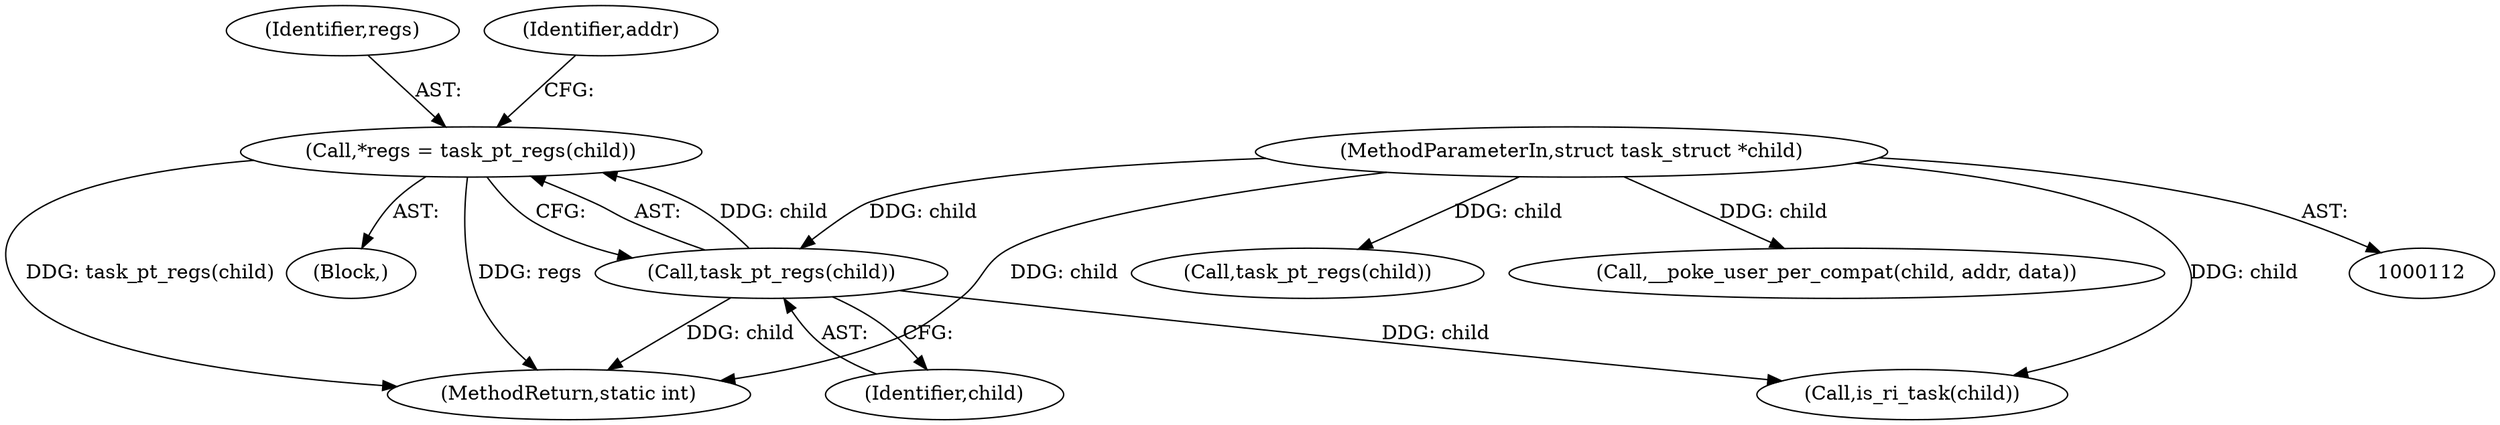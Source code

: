 digraph "0_linux_dab6cf55f81a6e16b8147aed9a843e1691dcd318_0@pointer" {
"1000141" [label="(Call,*regs = task_pt_regs(child))"];
"1000143" [label="(Call,task_pt_regs(child))"];
"1000113" [label="(MethodParameterIn,struct task_struct *child)"];
"1000141" [label="(Call,*regs = task_pt_regs(child))"];
"1000142" [label="(Identifier,regs)"];
"1000343" [label="(Call,task_pt_regs(child))"];
"1000139" [label="(Block,)"];
"1000113" [label="(MethodParameterIn,struct task_struct *child)"];
"1000144" [label="(Identifier,child)"];
"1000143" [label="(Call,task_pt_regs(child))"];
"1000166" [label="(Call,is_ri_task(child))"];
"1000449" [label="(Call,__poke_user_per_compat(child, addr, data))"];
"1000147" [label="(Identifier,addr)"];
"1000455" [label="(MethodReturn,static int)"];
"1000141" -> "1000139"  [label="AST: "];
"1000141" -> "1000143"  [label="CFG: "];
"1000142" -> "1000141"  [label="AST: "];
"1000143" -> "1000141"  [label="AST: "];
"1000147" -> "1000141"  [label="CFG: "];
"1000141" -> "1000455"  [label="DDG: regs"];
"1000141" -> "1000455"  [label="DDG: task_pt_regs(child)"];
"1000143" -> "1000141"  [label="DDG: child"];
"1000143" -> "1000144"  [label="CFG: "];
"1000144" -> "1000143"  [label="AST: "];
"1000143" -> "1000455"  [label="DDG: child"];
"1000113" -> "1000143"  [label="DDG: child"];
"1000143" -> "1000166"  [label="DDG: child"];
"1000113" -> "1000112"  [label="AST: "];
"1000113" -> "1000455"  [label="DDG: child"];
"1000113" -> "1000166"  [label="DDG: child"];
"1000113" -> "1000343"  [label="DDG: child"];
"1000113" -> "1000449"  [label="DDG: child"];
}

